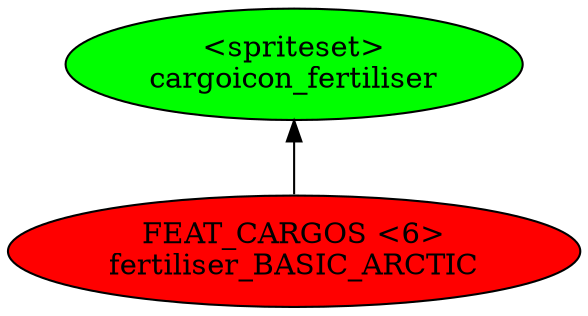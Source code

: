 digraph {
rankdir="BT"
cargoicon_fertiliser [fillcolor=green style="filled" label="<spriteset>\ncargoicon_fertiliser"]
fertiliser_BASIC_ARCTIC [fillcolor=red style="filled" label="FEAT_CARGOS <6>\nfertiliser_BASIC_ARCTIC"]
fertiliser_BASIC_ARCTIC->cargoicon_fertiliser
}

